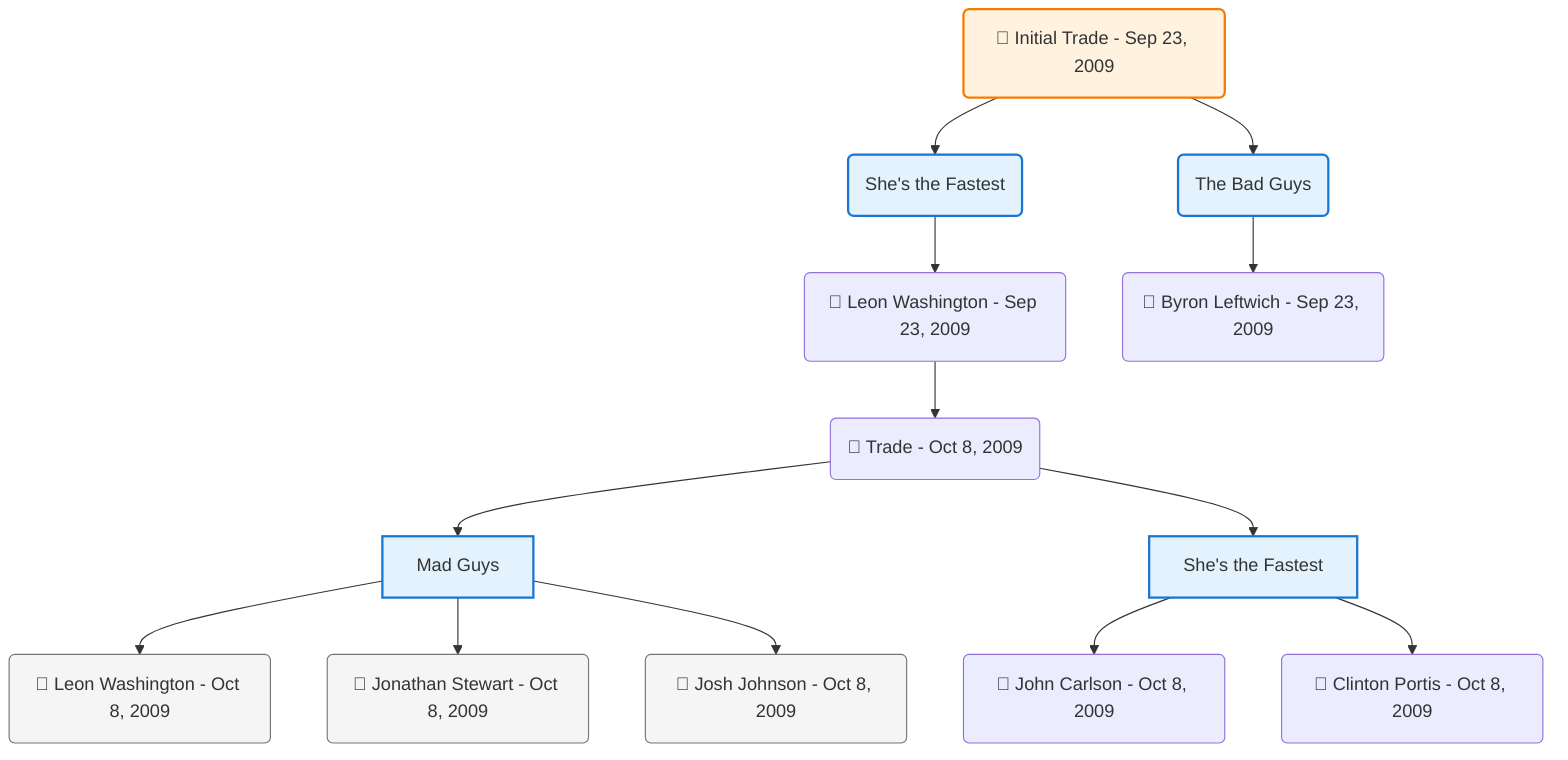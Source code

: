 flowchart TD

    TRADE_MAIN("🔄 Initial Trade - Sep 23, 2009")
    TEAM_1("She's the Fastest")
    TEAM_2("The Bad Guys")
    NODE_e2159ae3-11a2-404d-bb14-5c9f6252516c("🔄 Leon Washington - Sep 23, 2009")
    TRADE_0b8cd5d1-7674-455b-826f-b515a7ac8bca_3("🔄 Trade - Oct 8, 2009")
    TEAM_f5908944-6efd-40eb-af54-6c53004e0e2f_4["Mad Guys"]
    NODE_005c917d-55e3-4e5e-986e-d32250664d36("🔄 Leon Washington - Oct 8, 2009")
    NODE_fe13f67c-e519-4a4c-8aee-8aaf23063a80("🔄 Jonathan Stewart - Oct 8, 2009")
    NODE_6f7575c2-0315-4245-ba61-c41c2e2dfed5("🔄 Josh Johnson - Oct 8, 2009")
    TEAM_4449259f-64af-44fd-9235-1facc0926234_5["She's the Fastest"]
    NODE_53a5d3f6-2275-4eaa-95eb-9d27ae6fc171("🔄 John Carlson - Oct 8, 2009")
    NODE_ef973909-1ab1-4e36-ad3a-ab44db4210d9("🔄 Clinton Portis - Oct 8, 2009")
    NODE_6199a59d-afea-4ffe-a1f5-655f07f404ab("🔄 Byron Leftwich - Sep 23, 2009")

    TRADE_MAIN --> TEAM_1
    TRADE_MAIN --> TEAM_2
    TEAM_1 --> NODE_e2159ae3-11a2-404d-bb14-5c9f6252516c
    NODE_e2159ae3-11a2-404d-bb14-5c9f6252516c --> TRADE_0b8cd5d1-7674-455b-826f-b515a7ac8bca_3
    TRADE_0b8cd5d1-7674-455b-826f-b515a7ac8bca_3 --> TEAM_f5908944-6efd-40eb-af54-6c53004e0e2f_4
    TEAM_f5908944-6efd-40eb-af54-6c53004e0e2f_4 --> NODE_005c917d-55e3-4e5e-986e-d32250664d36
    TEAM_f5908944-6efd-40eb-af54-6c53004e0e2f_4 --> NODE_fe13f67c-e519-4a4c-8aee-8aaf23063a80
    TEAM_f5908944-6efd-40eb-af54-6c53004e0e2f_4 --> NODE_6f7575c2-0315-4245-ba61-c41c2e2dfed5
    TRADE_0b8cd5d1-7674-455b-826f-b515a7ac8bca_3 --> TEAM_4449259f-64af-44fd-9235-1facc0926234_5
    TEAM_4449259f-64af-44fd-9235-1facc0926234_5 --> NODE_53a5d3f6-2275-4eaa-95eb-9d27ae6fc171
    TEAM_4449259f-64af-44fd-9235-1facc0926234_5 --> NODE_ef973909-1ab1-4e36-ad3a-ab44db4210d9
    TEAM_2 --> NODE_6199a59d-afea-4ffe-a1f5-655f07f404ab

    %% Node styling
    classDef teamNode fill:#e3f2fd,stroke:#1976d2,stroke-width:2px
    classDef tradeNode fill:#fff3e0,stroke:#f57c00,stroke-width:2px
    classDef playerNode fill:#f3e5f5,stroke:#7b1fa2,stroke-width:1px
    classDef nonRootPlayerNode fill:#f5f5f5,stroke:#757575,stroke-width:1px
    classDef endNode fill:#ffebee,stroke:#c62828,stroke-width:2px
    classDef waiverNode fill:#e8f5e8,stroke:#388e3c,stroke-width:2px
    classDef championshipNode fill:#fff9c4,stroke:#f57f17,stroke-width:3px

    class TEAM_1,TEAM_2,TEAM_f5908944-6efd-40eb-af54-6c53004e0e2f_4,TEAM_4449259f-64af-44fd-9235-1facc0926234_5 teamNode
    class NODE_005c917d-55e3-4e5e-986e-d32250664d36,NODE_fe13f67c-e519-4a4c-8aee-8aaf23063a80,NODE_6f7575c2-0315-4245-ba61-c41c2e2dfed5 nonRootPlayerNode
    class TRADE_MAIN tradeNode